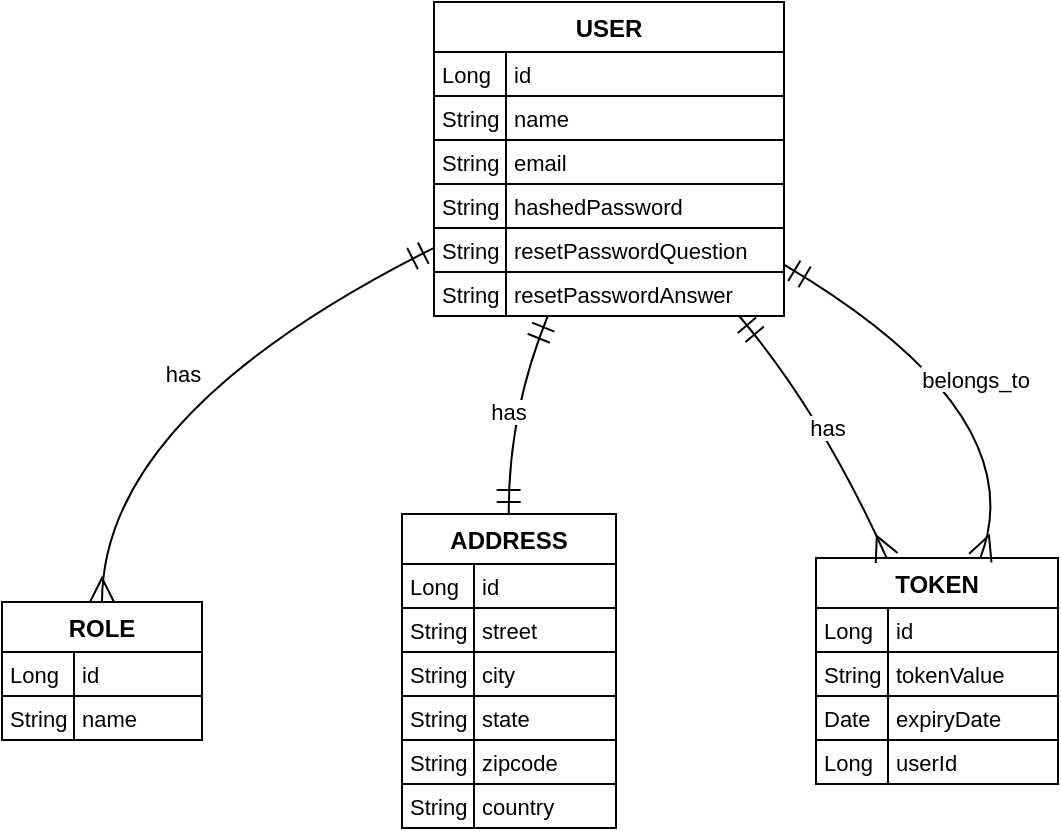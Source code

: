 <mxfile version="21.6.8" type="device">
  <diagram id="C5RBs43oDa-KdzZeNtuy" name="Page-1">
    <mxGraphModel dx="1658" dy="820" grid="1" gridSize="10" guides="1" tooltips="1" connect="1" arrows="1" fold="1" page="1" pageScale="1" pageWidth="827" pageHeight="1169" math="0" shadow="0">
      <root>
        <mxCell id="WIyWlLk6GJQsqaUBKTNV-0" />
        <mxCell id="WIyWlLk6GJQsqaUBKTNV-1" parent="WIyWlLk6GJQsqaUBKTNV-0" />
        <mxCell id="hANg0IzOi3szDQPyARxN-0" value="USER" style="shape=table;startSize=25;container=1;collapsible=0;childLayout=tableLayout;fixedRows=1;rowLines=1;fontStyle=1;align=center;resizeLast=1;" vertex="1" parent="WIyWlLk6GJQsqaUBKTNV-1">
          <mxGeometry x="353" y="80" width="175" height="157" as="geometry" />
        </mxCell>
        <mxCell id="hANg0IzOi3szDQPyARxN-1" style="shape=tableRow;horizontal=0;startSize=0;swimlaneHead=0;swimlaneBody=0;fillColor=none;collapsible=0;dropTarget=0;points=[[0,0.5],[1,0.5]];portConstraint=eastwest;top=0;left=0;right=0;bottom=0;" vertex="1" parent="hANg0IzOi3szDQPyARxN-0">
          <mxGeometry y="25" width="175" height="22" as="geometry" />
        </mxCell>
        <mxCell id="hANg0IzOi3szDQPyARxN-2" value="Long" style="shape=partialRectangle;connectable=0;fillColor=none;top=0;left=0;bottom=0;right=0;align=left;spacingLeft=2;overflow=hidden;fontSize=11;" vertex="1" parent="hANg0IzOi3szDQPyARxN-1">
          <mxGeometry width="36" height="22" as="geometry">
            <mxRectangle width="36" height="22" as="alternateBounds" />
          </mxGeometry>
        </mxCell>
        <mxCell id="hANg0IzOi3szDQPyARxN-3" value="id" style="shape=partialRectangle;connectable=0;fillColor=none;top=0;left=0;bottom=0;right=0;align=left;spacingLeft=2;overflow=hidden;fontSize=11;" vertex="1" parent="hANg0IzOi3szDQPyARxN-1">
          <mxGeometry x="36" width="139" height="22" as="geometry">
            <mxRectangle width="139" height="22" as="alternateBounds" />
          </mxGeometry>
        </mxCell>
        <mxCell id="hANg0IzOi3szDQPyARxN-4" style="shape=tableRow;horizontal=0;startSize=0;swimlaneHead=0;swimlaneBody=0;fillColor=none;collapsible=0;dropTarget=0;points=[[0,0.5],[1,0.5]];portConstraint=eastwest;top=0;left=0;right=0;bottom=0;" vertex="1" parent="hANg0IzOi3szDQPyARxN-0">
          <mxGeometry y="47" width="175" height="22" as="geometry" />
        </mxCell>
        <mxCell id="hANg0IzOi3szDQPyARxN-5" value="String" style="shape=partialRectangle;connectable=0;fillColor=none;top=0;left=0;bottom=0;right=0;align=left;spacingLeft=2;overflow=hidden;fontSize=11;" vertex="1" parent="hANg0IzOi3szDQPyARxN-4">
          <mxGeometry width="36" height="22" as="geometry">
            <mxRectangle width="36" height="22" as="alternateBounds" />
          </mxGeometry>
        </mxCell>
        <mxCell id="hANg0IzOi3szDQPyARxN-6" value="name" style="shape=partialRectangle;connectable=0;fillColor=none;top=0;left=0;bottom=0;right=0;align=left;spacingLeft=2;overflow=hidden;fontSize=11;" vertex="1" parent="hANg0IzOi3szDQPyARxN-4">
          <mxGeometry x="36" width="139" height="22" as="geometry">
            <mxRectangle width="139" height="22" as="alternateBounds" />
          </mxGeometry>
        </mxCell>
        <mxCell id="hANg0IzOi3szDQPyARxN-7" style="shape=tableRow;horizontal=0;startSize=0;swimlaneHead=0;swimlaneBody=0;fillColor=none;collapsible=0;dropTarget=0;points=[[0,0.5],[1,0.5]];portConstraint=eastwest;top=0;left=0;right=0;bottom=0;" vertex="1" parent="hANg0IzOi3szDQPyARxN-0">
          <mxGeometry y="69" width="175" height="22" as="geometry" />
        </mxCell>
        <mxCell id="hANg0IzOi3szDQPyARxN-8" value="String" style="shape=partialRectangle;connectable=0;fillColor=none;top=0;left=0;bottom=0;right=0;align=left;spacingLeft=2;overflow=hidden;fontSize=11;" vertex="1" parent="hANg0IzOi3szDQPyARxN-7">
          <mxGeometry width="36" height="22" as="geometry">
            <mxRectangle width="36" height="22" as="alternateBounds" />
          </mxGeometry>
        </mxCell>
        <mxCell id="hANg0IzOi3szDQPyARxN-9" value="email" style="shape=partialRectangle;connectable=0;fillColor=none;top=0;left=0;bottom=0;right=0;align=left;spacingLeft=2;overflow=hidden;fontSize=11;" vertex="1" parent="hANg0IzOi3szDQPyARxN-7">
          <mxGeometry x="36" width="139" height="22" as="geometry">
            <mxRectangle width="139" height="22" as="alternateBounds" />
          </mxGeometry>
        </mxCell>
        <mxCell id="hANg0IzOi3szDQPyARxN-10" style="shape=tableRow;horizontal=0;startSize=0;swimlaneHead=0;swimlaneBody=0;fillColor=none;collapsible=0;dropTarget=0;points=[[0,0.5],[1,0.5]];portConstraint=eastwest;top=0;left=0;right=0;bottom=0;" vertex="1" parent="hANg0IzOi3szDQPyARxN-0">
          <mxGeometry y="91" width="175" height="22" as="geometry" />
        </mxCell>
        <mxCell id="hANg0IzOi3szDQPyARxN-11" value="String" style="shape=partialRectangle;connectable=0;fillColor=none;top=0;left=0;bottom=0;right=0;align=left;spacingLeft=2;overflow=hidden;fontSize=11;" vertex="1" parent="hANg0IzOi3szDQPyARxN-10">
          <mxGeometry width="36" height="22" as="geometry">
            <mxRectangle width="36" height="22" as="alternateBounds" />
          </mxGeometry>
        </mxCell>
        <mxCell id="hANg0IzOi3szDQPyARxN-12" value="hashedPassword" style="shape=partialRectangle;connectable=0;fillColor=none;top=0;left=0;bottom=0;right=0;align=left;spacingLeft=2;overflow=hidden;fontSize=11;" vertex="1" parent="hANg0IzOi3szDQPyARxN-10">
          <mxGeometry x="36" width="139" height="22" as="geometry">
            <mxRectangle width="139" height="22" as="alternateBounds" />
          </mxGeometry>
        </mxCell>
        <mxCell id="hANg0IzOi3szDQPyARxN-13" style="shape=tableRow;horizontal=0;startSize=0;swimlaneHead=0;swimlaneBody=0;fillColor=none;collapsible=0;dropTarget=0;points=[[0,0.5],[1,0.5]];portConstraint=eastwest;top=0;left=0;right=0;bottom=0;" vertex="1" parent="hANg0IzOi3szDQPyARxN-0">
          <mxGeometry y="113" width="175" height="22" as="geometry" />
        </mxCell>
        <mxCell id="hANg0IzOi3szDQPyARxN-14" value="String" style="shape=partialRectangle;connectable=0;fillColor=none;top=0;left=0;bottom=0;right=0;align=left;spacingLeft=2;overflow=hidden;fontSize=11;" vertex="1" parent="hANg0IzOi3szDQPyARxN-13">
          <mxGeometry width="36" height="22" as="geometry">
            <mxRectangle width="36" height="22" as="alternateBounds" />
          </mxGeometry>
        </mxCell>
        <mxCell id="hANg0IzOi3szDQPyARxN-15" value="resetPasswordQuestion" style="shape=partialRectangle;connectable=0;fillColor=none;top=0;left=0;bottom=0;right=0;align=left;spacingLeft=2;overflow=hidden;fontSize=11;" vertex="1" parent="hANg0IzOi3szDQPyARxN-13">
          <mxGeometry x="36" width="139" height="22" as="geometry">
            <mxRectangle width="139" height="22" as="alternateBounds" />
          </mxGeometry>
        </mxCell>
        <mxCell id="hANg0IzOi3szDQPyARxN-16" style="shape=tableRow;horizontal=0;startSize=0;swimlaneHead=0;swimlaneBody=0;fillColor=none;collapsible=0;dropTarget=0;points=[[0,0.5],[1,0.5]];portConstraint=eastwest;top=0;left=0;right=0;bottom=0;" vertex="1" parent="hANg0IzOi3szDQPyARxN-0">
          <mxGeometry y="135" width="175" height="22" as="geometry" />
        </mxCell>
        <mxCell id="hANg0IzOi3szDQPyARxN-17" value="String" style="shape=partialRectangle;connectable=0;fillColor=none;top=0;left=0;bottom=0;right=0;align=left;spacingLeft=2;overflow=hidden;fontSize=11;" vertex="1" parent="hANg0IzOi3szDQPyARxN-16">
          <mxGeometry width="36" height="22" as="geometry">
            <mxRectangle width="36" height="22" as="alternateBounds" />
          </mxGeometry>
        </mxCell>
        <mxCell id="hANg0IzOi3szDQPyARxN-18" value="resetPasswordAnswer" style="shape=partialRectangle;connectable=0;fillColor=none;top=0;left=0;bottom=0;right=0;align=left;spacingLeft=2;overflow=hidden;fontSize=11;" vertex="1" parent="hANg0IzOi3szDQPyARxN-16">
          <mxGeometry x="36" width="139" height="22" as="geometry">
            <mxRectangle width="139" height="22" as="alternateBounds" />
          </mxGeometry>
        </mxCell>
        <mxCell id="hANg0IzOi3szDQPyARxN-19" value="ROLE" style="shape=table;startSize=25;container=1;collapsible=0;childLayout=tableLayout;fixedRows=1;rowLines=1;fontStyle=1;align=center;resizeLast=1;" vertex="1" parent="WIyWlLk6GJQsqaUBKTNV-1">
          <mxGeometry x="137" y="380" width="100" height="69" as="geometry" />
        </mxCell>
        <mxCell id="hANg0IzOi3szDQPyARxN-20" style="shape=tableRow;horizontal=0;startSize=0;swimlaneHead=0;swimlaneBody=0;fillColor=none;collapsible=0;dropTarget=0;points=[[0,0.5],[1,0.5]];portConstraint=eastwest;top=0;left=0;right=0;bottom=0;" vertex="1" parent="hANg0IzOi3szDQPyARxN-19">
          <mxGeometry y="25" width="100" height="22" as="geometry" />
        </mxCell>
        <mxCell id="hANg0IzOi3szDQPyARxN-21" value="Long" style="shape=partialRectangle;connectable=0;fillColor=none;top=0;left=0;bottom=0;right=0;align=left;spacingLeft=2;overflow=hidden;fontSize=11;" vertex="1" parent="hANg0IzOi3szDQPyARxN-20">
          <mxGeometry width="36" height="22" as="geometry">
            <mxRectangle width="36" height="22" as="alternateBounds" />
          </mxGeometry>
        </mxCell>
        <mxCell id="hANg0IzOi3szDQPyARxN-22" value="id" style="shape=partialRectangle;connectable=0;fillColor=none;top=0;left=0;bottom=0;right=0;align=left;spacingLeft=2;overflow=hidden;fontSize=11;" vertex="1" parent="hANg0IzOi3szDQPyARxN-20">
          <mxGeometry x="36" width="64" height="22" as="geometry">
            <mxRectangle width="64" height="22" as="alternateBounds" />
          </mxGeometry>
        </mxCell>
        <mxCell id="hANg0IzOi3szDQPyARxN-23" style="shape=tableRow;horizontal=0;startSize=0;swimlaneHead=0;swimlaneBody=0;fillColor=none;collapsible=0;dropTarget=0;points=[[0,0.5],[1,0.5]];portConstraint=eastwest;top=0;left=0;right=0;bottom=0;" vertex="1" parent="hANg0IzOi3szDQPyARxN-19">
          <mxGeometry y="47" width="100" height="22" as="geometry" />
        </mxCell>
        <mxCell id="hANg0IzOi3szDQPyARxN-24" value="String" style="shape=partialRectangle;connectable=0;fillColor=none;top=0;left=0;bottom=0;right=0;align=left;spacingLeft=2;overflow=hidden;fontSize=11;" vertex="1" parent="hANg0IzOi3szDQPyARxN-23">
          <mxGeometry width="36" height="22" as="geometry">
            <mxRectangle width="36" height="22" as="alternateBounds" />
          </mxGeometry>
        </mxCell>
        <mxCell id="hANg0IzOi3szDQPyARxN-25" value="name" style="shape=partialRectangle;connectable=0;fillColor=none;top=0;left=0;bottom=0;right=0;align=left;spacingLeft=2;overflow=hidden;fontSize=11;" vertex="1" parent="hANg0IzOi3szDQPyARxN-23">
          <mxGeometry x="36" width="64" height="22" as="geometry">
            <mxRectangle width="64" height="22" as="alternateBounds" />
          </mxGeometry>
        </mxCell>
        <mxCell id="hANg0IzOi3szDQPyARxN-26" value="ADDRESS" style="shape=table;startSize=25;container=1;collapsible=0;childLayout=tableLayout;fixedRows=1;rowLines=1;fontStyle=1;align=center;resizeLast=1;" vertex="1" parent="WIyWlLk6GJQsqaUBKTNV-1">
          <mxGeometry x="337" y="336" width="107" height="157" as="geometry" />
        </mxCell>
        <mxCell id="hANg0IzOi3szDQPyARxN-27" style="shape=tableRow;horizontal=0;startSize=0;swimlaneHead=0;swimlaneBody=0;fillColor=none;collapsible=0;dropTarget=0;points=[[0,0.5],[1,0.5]];portConstraint=eastwest;top=0;left=0;right=0;bottom=0;" vertex="1" parent="hANg0IzOi3szDQPyARxN-26">
          <mxGeometry y="25" width="107" height="22" as="geometry" />
        </mxCell>
        <mxCell id="hANg0IzOi3szDQPyARxN-28" value="Long" style="shape=partialRectangle;connectable=0;fillColor=none;top=0;left=0;bottom=0;right=0;align=left;spacingLeft=2;overflow=hidden;fontSize=11;" vertex="1" parent="hANg0IzOi3szDQPyARxN-27">
          <mxGeometry width="36" height="22" as="geometry">
            <mxRectangle width="36" height="22" as="alternateBounds" />
          </mxGeometry>
        </mxCell>
        <mxCell id="hANg0IzOi3szDQPyARxN-29" value="id" style="shape=partialRectangle;connectable=0;fillColor=none;top=0;left=0;bottom=0;right=0;align=left;spacingLeft=2;overflow=hidden;fontSize=11;" vertex="1" parent="hANg0IzOi3szDQPyARxN-27">
          <mxGeometry x="36" width="71" height="22" as="geometry">
            <mxRectangle width="71" height="22" as="alternateBounds" />
          </mxGeometry>
        </mxCell>
        <mxCell id="hANg0IzOi3szDQPyARxN-30" style="shape=tableRow;horizontal=0;startSize=0;swimlaneHead=0;swimlaneBody=0;fillColor=none;collapsible=0;dropTarget=0;points=[[0,0.5],[1,0.5]];portConstraint=eastwest;top=0;left=0;right=0;bottom=0;" vertex="1" parent="hANg0IzOi3szDQPyARxN-26">
          <mxGeometry y="47" width="107" height="22" as="geometry" />
        </mxCell>
        <mxCell id="hANg0IzOi3szDQPyARxN-31" value="String" style="shape=partialRectangle;connectable=0;fillColor=none;top=0;left=0;bottom=0;right=0;align=left;spacingLeft=2;overflow=hidden;fontSize=11;" vertex="1" parent="hANg0IzOi3szDQPyARxN-30">
          <mxGeometry width="36" height="22" as="geometry">
            <mxRectangle width="36" height="22" as="alternateBounds" />
          </mxGeometry>
        </mxCell>
        <mxCell id="hANg0IzOi3szDQPyARxN-32" value="street" style="shape=partialRectangle;connectable=0;fillColor=none;top=0;left=0;bottom=0;right=0;align=left;spacingLeft=2;overflow=hidden;fontSize=11;" vertex="1" parent="hANg0IzOi3szDQPyARxN-30">
          <mxGeometry x="36" width="71" height="22" as="geometry">
            <mxRectangle width="71" height="22" as="alternateBounds" />
          </mxGeometry>
        </mxCell>
        <mxCell id="hANg0IzOi3szDQPyARxN-33" style="shape=tableRow;horizontal=0;startSize=0;swimlaneHead=0;swimlaneBody=0;fillColor=none;collapsible=0;dropTarget=0;points=[[0,0.5],[1,0.5]];portConstraint=eastwest;top=0;left=0;right=0;bottom=0;" vertex="1" parent="hANg0IzOi3szDQPyARxN-26">
          <mxGeometry y="69" width="107" height="22" as="geometry" />
        </mxCell>
        <mxCell id="hANg0IzOi3szDQPyARxN-34" value="String" style="shape=partialRectangle;connectable=0;fillColor=none;top=0;left=0;bottom=0;right=0;align=left;spacingLeft=2;overflow=hidden;fontSize=11;" vertex="1" parent="hANg0IzOi3szDQPyARxN-33">
          <mxGeometry width="36" height="22" as="geometry">
            <mxRectangle width="36" height="22" as="alternateBounds" />
          </mxGeometry>
        </mxCell>
        <mxCell id="hANg0IzOi3szDQPyARxN-35" value="city" style="shape=partialRectangle;connectable=0;fillColor=none;top=0;left=0;bottom=0;right=0;align=left;spacingLeft=2;overflow=hidden;fontSize=11;" vertex="1" parent="hANg0IzOi3szDQPyARxN-33">
          <mxGeometry x="36" width="71" height="22" as="geometry">
            <mxRectangle width="71" height="22" as="alternateBounds" />
          </mxGeometry>
        </mxCell>
        <mxCell id="hANg0IzOi3szDQPyARxN-36" style="shape=tableRow;horizontal=0;startSize=0;swimlaneHead=0;swimlaneBody=0;fillColor=none;collapsible=0;dropTarget=0;points=[[0,0.5],[1,0.5]];portConstraint=eastwest;top=0;left=0;right=0;bottom=0;" vertex="1" parent="hANg0IzOi3szDQPyARxN-26">
          <mxGeometry y="91" width="107" height="22" as="geometry" />
        </mxCell>
        <mxCell id="hANg0IzOi3szDQPyARxN-37" value="String" style="shape=partialRectangle;connectable=0;fillColor=none;top=0;left=0;bottom=0;right=0;align=left;spacingLeft=2;overflow=hidden;fontSize=11;" vertex="1" parent="hANg0IzOi3szDQPyARxN-36">
          <mxGeometry width="36" height="22" as="geometry">
            <mxRectangle width="36" height="22" as="alternateBounds" />
          </mxGeometry>
        </mxCell>
        <mxCell id="hANg0IzOi3szDQPyARxN-38" value="state" style="shape=partialRectangle;connectable=0;fillColor=none;top=0;left=0;bottom=0;right=0;align=left;spacingLeft=2;overflow=hidden;fontSize=11;" vertex="1" parent="hANg0IzOi3szDQPyARxN-36">
          <mxGeometry x="36" width="71" height="22" as="geometry">
            <mxRectangle width="71" height="22" as="alternateBounds" />
          </mxGeometry>
        </mxCell>
        <mxCell id="hANg0IzOi3szDQPyARxN-39" style="shape=tableRow;horizontal=0;startSize=0;swimlaneHead=0;swimlaneBody=0;fillColor=none;collapsible=0;dropTarget=0;points=[[0,0.5],[1,0.5]];portConstraint=eastwest;top=0;left=0;right=0;bottom=0;" vertex="1" parent="hANg0IzOi3szDQPyARxN-26">
          <mxGeometry y="113" width="107" height="22" as="geometry" />
        </mxCell>
        <mxCell id="hANg0IzOi3szDQPyARxN-40" value="String" style="shape=partialRectangle;connectable=0;fillColor=none;top=0;left=0;bottom=0;right=0;align=left;spacingLeft=2;overflow=hidden;fontSize=11;" vertex="1" parent="hANg0IzOi3szDQPyARxN-39">
          <mxGeometry width="36" height="22" as="geometry">
            <mxRectangle width="36" height="22" as="alternateBounds" />
          </mxGeometry>
        </mxCell>
        <mxCell id="hANg0IzOi3szDQPyARxN-41" value="zipcode" style="shape=partialRectangle;connectable=0;fillColor=none;top=0;left=0;bottom=0;right=0;align=left;spacingLeft=2;overflow=hidden;fontSize=11;" vertex="1" parent="hANg0IzOi3szDQPyARxN-39">
          <mxGeometry x="36" width="71" height="22" as="geometry">
            <mxRectangle width="71" height="22" as="alternateBounds" />
          </mxGeometry>
        </mxCell>
        <mxCell id="hANg0IzOi3szDQPyARxN-42" style="shape=tableRow;horizontal=0;startSize=0;swimlaneHead=0;swimlaneBody=0;fillColor=none;collapsible=0;dropTarget=0;points=[[0,0.5],[1,0.5]];portConstraint=eastwest;top=0;left=0;right=0;bottom=0;" vertex="1" parent="hANg0IzOi3szDQPyARxN-26">
          <mxGeometry y="135" width="107" height="22" as="geometry" />
        </mxCell>
        <mxCell id="hANg0IzOi3szDQPyARxN-43" value="String" style="shape=partialRectangle;connectable=0;fillColor=none;top=0;left=0;bottom=0;right=0;align=left;spacingLeft=2;overflow=hidden;fontSize=11;" vertex="1" parent="hANg0IzOi3szDQPyARxN-42">
          <mxGeometry width="36" height="22" as="geometry">
            <mxRectangle width="36" height="22" as="alternateBounds" />
          </mxGeometry>
        </mxCell>
        <mxCell id="hANg0IzOi3szDQPyARxN-44" value="country" style="shape=partialRectangle;connectable=0;fillColor=none;top=0;left=0;bottom=0;right=0;align=left;spacingLeft=2;overflow=hidden;fontSize=11;" vertex="1" parent="hANg0IzOi3szDQPyARxN-42">
          <mxGeometry x="36" width="71" height="22" as="geometry">
            <mxRectangle width="71" height="22" as="alternateBounds" />
          </mxGeometry>
        </mxCell>
        <mxCell id="hANg0IzOi3szDQPyARxN-45" value="TOKEN" style="shape=table;startSize=25;container=1;collapsible=0;childLayout=tableLayout;fixedRows=1;rowLines=1;fontStyle=1;align=center;resizeLast=1;" vertex="1" parent="WIyWlLk6GJQsqaUBKTNV-1">
          <mxGeometry x="544" y="358" width="121" height="113" as="geometry" />
        </mxCell>
        <mxCell id="hANg0IzOi3szDQPyARxN-46" style="shape=tableRow;horizontal=0;startSize=0;swimlaneHead=0;swimlaneBody=0;fillColor=none;collapsible=0;dropTarget=0;points=[[0,0.5],[1,0.5]];portConstraint=eastwest;top=0;left=0;right=0;bottom=0;" vertex="1" parent="hANg0IzOi3szDQPyARxN-45">
          <mxGeometry y="25" width="121" height="22" as="geometry" />
        </mxCell>
        <mxCell id="hANg0IzOi3szDQPyARxN-47" value="Long" style="shape=partialRectangle;connectable=0;fillColor=none;top=0;left=0;bottom=0;right=0;align=left;spacingLeft=2;overflow=hidden;fontSize=11;" vertex="1" parent="hANg0IzOi3szDQPyARxN-46">
          <mxGeometry width="36" height="22" as="geometry">
            <mxRectangle width="36" height="22" as="alternateBounds" />
          </mxGeometry>
        </mxCell>
        <mxCell id="hANg0IzOi3szDQPyARxN-48" value="id" style="shape=partialRectangle;connectable=0;fillColor=none;top=0;left=0;bottom=0;right=0;align=left;spacingLeft=2;overflow=hidden;fontSize=11;" vertex="1" parent="hANg0IzOi3szDQPyARxN-46">
          <mxGeometry x="36" width="85" height="22" as="geometry">
            <mxRectangle width="85" height="22" as="alternateBounds" />
          </mxGeometry>
        </mxCell>
        <mxCell id="hANg0IzOi3szDQPyARxN-49" style="shape=tableRow;horizontal=0;startSize=0;swimlaneHead=0;swimlaneBody=0;fillColor=none;collapsible=0;dropTarget=0;points=[[0,0.5],[1,0.5]];portConstraint=eastwest;top=0;left=0;right=0;bottom=0;" vertex="1" parent="hANg0IzOi3szDQPyARxN-45">
          <mxGeometry y="47" width="121" height="22" as="geometry" />
        </mxCell>
        <mxCell id="hANg0IzOi3szDQPyARxN-50" value="String" style="shape=partialRectangle;connectable=0;fillColor=none;top=0;left=0;bottom=0;right=0;align=left;spacingLeft=2;overflow=hidden;fontSize=11;" vertex="1" parent="hANg0IzOi3szDQPyARxN-49">
          <mxGeometry width="36" height="22" as="geometry">
            <mxRectangle width="36" height="22" as="alternateBounds" />
          </mxGeometry>
        </mxCell>
        <mxCell id="hANg0IzOi3szDQPyARxN-51" value="tokenValue" style="shape=partialRectangle;connectable=0;fillColor=none;top=0;left=0;bottom=0;right=0;align=left;spacingLeft=2;overflow=hidden;fontSize=11;" vertex="1" parent="hANg0IzOi3szDQPyARxN-49">
          <mxGeometry x="36" width="85" height="22" as="geometry">
            <mxRectangle width="85" height="22" as="alternateBounds" />
          </mxGeometry>
        </mxCell>
        <mxCell id="hANg0IzOi3szDQPyARxN-52" style="shape=tableRow;horizontal=0;startSize=0;swimlaneHead=0;swimlaneBody=0;fillColor=none;collapsible=0;dropTarget=0;points=[[0,0.5],[1,0.5]];portConstraint=eastwest;top=0;left=0;right=0;bottom=0;" vertex="1" parent="hANg0IzOi3szDQPyARxN-45">
          <mxGeometry y="69" width="121" height="22" as="geometry" />
        </mxCell>
        <mxCell id="hANg0IzOi3szDQPyARxN-53" value="Date" style="shape=partialRectangle;connectable=0;fillColor=none;top=0;left=0;bottom=0;right=0;align=left;spacingLeft=2;overflow=hidden;fontSize=11;" vertex="1" parent="hANg0IzOi3szDQPyARxN-52">
          <mxGeometry width="36" height="22" as="geometry">
            <mxRectangle width="36" height="22" as="alternateBounds" />
          </mxGeometry>
        </mxCell>
        <mxCell id="hANg0IzOi3szDQPyARxN-54" value="expiryDate" style="shape=partialRectangle;connectable=0;fillColor=none;top=0;left=0;bottom=0;right=0;align=left;spacingLeft=2;overflow=hidden;fontSize=11;" vertex="1" parent="hANg0IzOi3szDQPyARxN-52">
          <mxGeometry x="36" width="85" height="22" as="geometry">
            <mxRectangle width="85" height="22" as="alternateBounds" />
          </mxGeometry>
        </mxCell>
        <mxCell id="hANg0IzOi3szDQPyARxN-55" style="shape=tableRow;horizontal=0;startSize=0;swimlaneHead=0;swimlaneBody=0;fillColor=none;collapsible=0;dropTarget=0;points=[[0,0.5],[1,0.5]];portConstraint=eastwest;top=0;left=0;right=0;bottom=0;" vertex="1" parent="hANg0IzOi3szDQPyARxN-45">
          <mxGeometry y="91" width="121" height="22" as="geometry" />
        </mxCell>
        <mxCell id="hANg0IzOi3szDQPyARxN-56" value="Long" style="shape=partialRectangle;connectable=0;fillColor=none;top=0;left=0;bottom=0;right=0;align=left;spacingLeft=2;overflow=hidden;fontSize=11;" vertex="1" parent="hANg0IzOi3szDQPyARxN-55">
          <mxGeometry width="36" height="22" as="geometry">
            <mxRectangle width="36" height="22" as="alternateBounds" />
          </mxGeometry>
        </mxCell>
        <mxCell id="hANg0IzOi3szDQPyARxN-57" value="userId" style="shape=partialRectangle;connectable=0;fillColor=none;top=0;left=0;bottom=0;right=0;align=left;spacingLeft=2;overflow=hidden;fontSize=11;" vertex="1" parent="hANg0IzOi3szDQPyARxN-55">
          <mxGeometry x="36" width="85" height="22" as="geometry">
            <mxRectangle width="85" height="22" as="alternateBounds" />
          </mxGeometry>
        </mxCell>
        <mxCell id="hANg0IzOi3szDQPyARxN-58" value="has" style="curved=1;startArrow=ERmandOne;startSize=10;;endArrow=ERmany;endSize=10;;exitX=-0.002;exitY=0.784;entryX=0.5;entryY=0;rounded=0;" edge="1" parent="WIyWlLk6GJQsqaUBKTNV-1" source="hANg0IzOi3szDQPyARxN-0" target="hANg0IzOi3szDQPyARxN-19">
          <mxGeometry relative="1" as="geometry">
            <Array as="points">
              <mxPoint x="187" y="286" />
            </Array>
          </mxGeometry>
        </mxCell>
        <mxCell id="hANg0IzOi3szDQPyARxN-59" value="has" style="curved=1;startArrow=ERmandOne;startSize=10;;endArrow=ERmandOne;endSize=10;;exitX=0.325;exitY=1;entryX=0.499;entryY=0;rounded=0;" edge="1" parent="WIyWlLk6GJQsqaUBKTNV-1" source="hANg0IzOi3szDQPyARxN-0" target="hANg0IzOi3szDQPyARxN-26">
          <mxGeometry relative="1" as="geometry">
            <Array as="points">
              <mxPoint x="390" y="286" />
            </Array>
          </mxGeometry>
        </mxCell>
        <mxCell id="hANg0IzOi3szDQPyARxN-60" value="has" style="curved=1;startArrow=ERmandOne;startSize=10;;endArrow=ERmany;endSize=10;;exitX=0.872;exitY=1;entryX=0.292;entryY=0;rounded=0;" edge="1" parent="WIyWlLk6GJQsqaUBKTNV-1" source="hANg0IzOi3szDQPyARxN-0" target="hANg0IzOi3szDQPyARxN-45">
          <mxGeometry relative="1" as="geometry">
            <Array as="points">
              <mxPoint x="547" y="286" />
            </Array>
          </mxGeometry>
        </mxCell>
        <mxCell id="hANg0IzOi3szDQPyARxN-61" value="belongs_to" style="curved=1;startArrow=ERmany;startSize=10;;endArrow=ERmandOne;endSize=10;;exitX=0.679;exitY=0;entryX=1.001;entryY=0.837;rounded=0;" edge="1" parent="WIyWlLk6GJQsqaUBKTNV-1" source="hANg0IzOi3szDQPyARxN-45" target="hANg0IzOi3szDQPyARxN-0">
          <mxGeometry relative="1" as="geometry">
            <Array as="points">
              <mxPoint x="654" y="286" />
            </Array>
          </mxGeometry>
        </mxCell>
      </root>
    </mxGraphModel>
  </diagram>
</mxfile>
